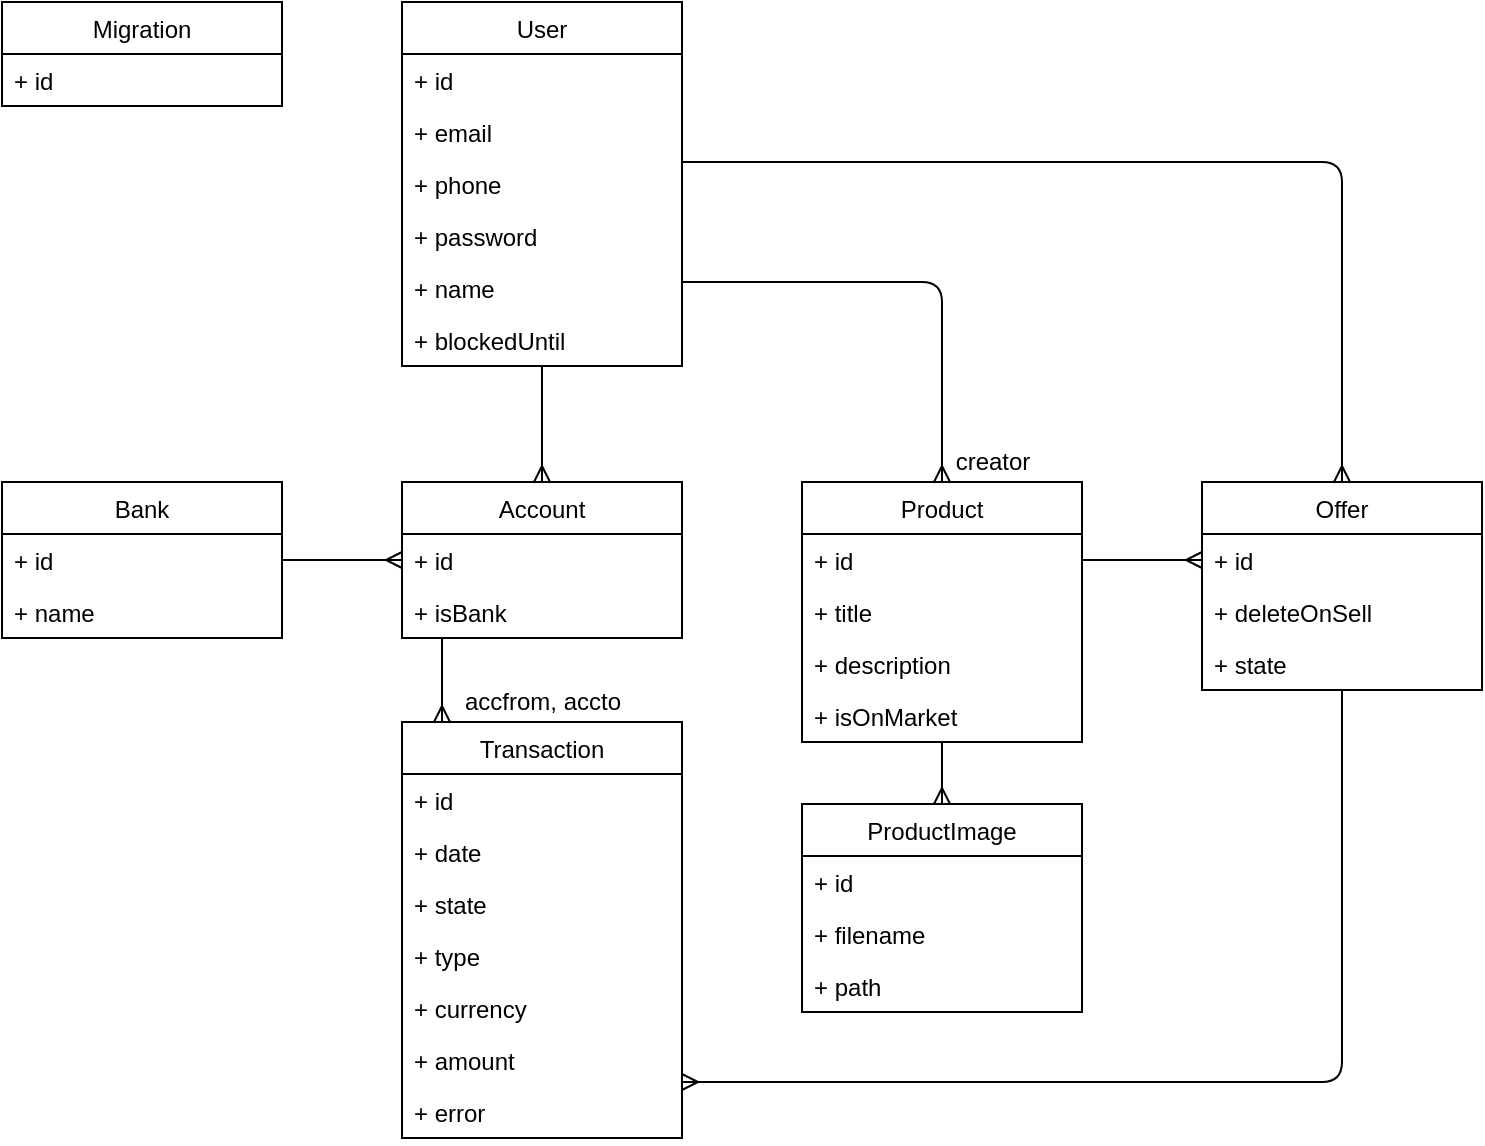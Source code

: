 <mxfile version="17.0.0" type="device" pages="2"><diagram id="550M9CQdz-ILVhQo1HsQ" name="Page-1"><mxGraphModel dx="781" dy="508" grid="1" gridSize="10" guides="1" tooltips="1" connect="1" arrows="1" fold="1" page="1" pageScale="1" pageWidth="827" pageHeight="1169" math="0" shadow="0"><root><mxCell id="0"/><mxCell id="1" parent="0"/><mxCell id="YH0-2pjDqz03n6fr7L3i-1" value="Product" style="swimlane;fontStyle=0;childLayout=stackLayout;horizontal=1;startSize=26;fillColor=none;horizontalStack=0;resizeParent=1;resizeParentMax=0;resizeLast=0;collapsible=1;marginBottom=0;" parent="1" vertex="1"><mxGeometry x="600" y="320" width="140" height="130" as="geometry"/></mxCell><mxCell id="YH0-2pjDqz03n6fr7L3i-2" value="+ id" style="text;strokeColor=none;fillColor=none;align=left;verticalAlign=top;spacingLeft=4;spacingRight=4;overflow=hidden;rotatable=0;points=[[0,0.5],[1,0.5]];portConstraint=eastwest;" parent="YH0-2pjDqz03n6fr7L3i-1" vertex="1"><mxGeometry y="26" width="140" height="26" as="geometry"/></mxCell><mxCell id="YH0-2pjDqz03n6fr7L3i-3" value="+ title" style="text;strokeColor=none;fillColor=none;align=left;verticalAlign=top;spacingLeft=4;spacingRight=4;overflow=hidden;rotatable=0;points=[[0,0.5],[1,0.5]];portConstraint=eastwest;" parent="YH0-2pjDqz03n6fr7L3i-1" vertex="1"><mxGeometry y="52" width="140" height="26" as="geometry"/></mxCell><mxCell id="YH0-2pjDqz03n6fr7L3i-71" value="+ description" style="text;strokeColor=none;fillColor=none;align=left;verticalAlign=top;spacingLeft=4;spacingRight=4;overflow=hidden;rotatable=0;points=[[0,0.5],[1,0.5]];portConstraint=eastwest;" parent="YH0-2pjDqz03n6fr7L3i-1" vertex="1"><mxGeometry y="78" width="140" height="26" as="geometry"/></mxCell><mxCell id="YH0-2pjDqz03n6fr7L3i-4" value="+ isOnMarket" style="text;strokeColor=none;fillColor=none;align=left;verticalAlign=top;spacingLeft=4;spacingRight=4;overflow=hidden;rotatable=0;points=[[0,0.5],[1,0.5]];portConstraint=eastwest;" parent="YH0-2pjDqz03n6fr7L3i-1" vertex="1"><mxGeometry y="104" width="140" height="26" as="geometry"/></mxCell><mxCell id="YH0-2pjDqz03n6fr7L3i-61" style="edgeStyle=orthogonalEdgeStyle;rounded=1;orthogonalLoop=1;jettySize=auto;html=1;startArrow=ERmany;startFill=0;endArrow=none;endFill=0;" parent="1" source="YH0-2pjDqz03n6fr7L3i-5" target="YH0-2pjDqz03n6fr7L3i-1" edge="1"><mxGeometry relative="1" as="geometry"><Array as="points"><mxPoint x="750" y="359"/><mxPoint x="750" y="359"/></Array></mxGeometry></mxCell><mxCell id="YH0-2pjDqz03n6fr7L3i-63" style="edgeStyle=orthogonalEdgeStyle;rounded=1;orthogonalLoop=1;jettySize=auto;html=1;startArrow=ERmany;startFill=0;endArrow=none;endFill=0;" parent="1" source="YH0-2pjDqz03n6fr7L3i-5" target="YH0-2pjDqz03n6fr7L3i-9" edge="1"><mxGeometry relative="1" as="geometry"><Array as="points"><mxPoint x="870" y="160"/></Array></mxGeometry></mxCell><mxCell id="YH0-2pjDqz03n6fr7L3i-5" value="Offer" style="swimlane;fontStyle=0;childLayout=stackLayout;horizontal=1;startSize=26;fillColor=none;horizontalStack=0;resizeParent=1;resizeParentMax=0;resizeLast=0;collapsible=1;marginBottom=0;" parent="1" vertex="1"><mxGeometry x="800" y="320" width="140" height="104" as="geometry"/></mxCell><mxCell id="YH0-2pjDqz03n6fr7L3i-6" value="+ id" style="text;strokeColor=none;fillColor=none;align=left;verticalAlign=top;spacingLeft=4;spacingRight=4;overflow=hidden;rotatable=0;points=[[0,0.5],[1,0.5]];portConstraint=eastwest;" parent="YH0-2pjDqz03n6fr7L3i-5" vertex="1"><mxGeometry y="26" width="140" height="26" as="geometry"/></mxCell><mxCell id="YH0-2pjDqz03n6fr7L3i-76" value="+ deleteOnSell" style="text;strokeColor=none;fillColor=none;align=left;verticalAlign=top;spacingLeft=4;spacingRight=4;overflow=hidden;rotatable=0;points=[[0,0.5],[1,0.5]];portConstraint=eastwest;" parent="YH0-2pjDqz03n6fr7L3i-5" vertex="1"><mxGeometry y="52" width="140" height="26" as="geometry"/></mxCell><mxCell id="y79oge7ptZ7Mu0iJebve-1" value="+ state" style="text;strokeColor=none;fillColor=none;align=left;verticalAlign=top;spacingLeft=4;spacingRight=4;overflow=hidden;rotatable=0;points=[[0,0.5],[1,0.5]];portConstraint=eastwest;" parent="YH0-2pjDqz03n6fr7L3i-5" vertex="1"><mxGeometry y="78" width="140" height="26" as="geometry"/></mxCell><mxCell id="YH0-2pjDqz03n6fr7L3i-9" value="User" style="swimlane;fontStyle=0;childLayout=stackLayout;horizontal=1;startSize=26;fillColor=none;horizontalStack=0;resizeParent=1;resizeParentMax=0;resizeLast=0;collapsible=1;marginBottom=0;" parent="1" vertex="1"><mxGeometry x="400" y="80" width="140" height="182" as="geometry"/></mxCell><mxCell id="YH0-2pjDqz03n6fr7L3i-10" value="+ id" style="text;strokeColor=none;fillColor=none;align=left;verticalAlign=top;spacingLeft=4;spacingRight=4;overflow=hidden;rotatable=0;points=[[0,0.5],[1,0.5]];portConstraint=eastwest;" parent="YH0-2pjDqz03n6fr7L3i-9" vertex="1"><mxGeometry y="26" width="140" height="26" as="geometry"/></mxCell><mxCell id="YH0-2pjDqz03n6fr7L3i-11" value="+ email" style="text;strokeColor=none;fillColor=none;align=left;verticalAlign=top;spacingLeft=4;spacingRight=4;overflow=hidden;rotatable=0;points=[[0,0.5],[1,0.5]];portConstraint=eastwest;" parent="YH0-2pjDqz03n6fr7L3i-9" vertex="1"><mxGeometry y="52" width="140" height="26" as="geometry"/></mxCell><mxCell id="YH0-2pjDqz03n6fr7L3i-29" value="+ phone" style="text;strokeColor=none;fillColor=none;align=left;verticalAlign=top;spacingLeft=4;spacingRight=4;overflow=hidden;rotatable=0;points=[[0,0.5],[1,0.5]];portConstraint=eastwest;" parent="YH0-2pjDqz03n6fr7L3i-9" vertex="1"><mxGeometry y="78" width="140" height="26" as="geometry"/></mxCell><mxCell id="YH0-2pjDqz03n6fr7L3i-12" value="+ password" style="text;strokeColor=none;fillColor=none;align=left;verticalAlign=top;spacingLeft=4;spacingRight=4;overflow=hidden;rotatable=0;points=[[0,0.5],[1,0.5]];portConstraint=eastwest;" parent="YH0-2pjDqz03n6fr7L3i-9" vertex="1"><mxGeometry y="104" width="140" height="26" as="geometry"/></mxCell><mxCell id="YH0-2pjDqz03n6fr7L3i-31" value="+ name" style="text;strokeColor=none;fillColor=none;align=left;verticalAlign=top;spacingLeft=4;spacingRight=4;overflow=hidden;rotatable=0;points=[[0,0.5],[1,0.5]];portConstraint=eastwest;" parent="YH0-2pjDqz03n6fr7L3i-9" vertex="1"><mxGeometry y="130" width="140" height="26" as="geometry"/></mxCell><mxCell id="YH0-2pjDqz03n6fr7L3i-39" value="+ blockedUntil" style="text;strokeColor=none;fillColor=none;align=left;verticalAlign=top;spacingLeft=4;spacingRight=4;overflow=hidden;rotatable=0;points=[[0,0.5],[1,0.5]];portConstraint=eastwest;" parent="YH0-2pjDqz03n6fr7L3i-9" vertex="1"><mxGeometry y="156" width="140" height="26" as="geometry"/></mxCell><mxCell id="YH0-2pjDqz03n6fr7L3i-67" style="edgeStyle=orthogonalEdgeStyle;rounded=1;orthogonalLoop=1;jettySize=auto;html=1;startArrow=ERmany;startFill=0;endArrow=none;endFill=0;" parent="1" source="YH0-2pjDqz03n6fr7L3i-17" target="YH0-2pjDqz03n6fr7L3i-40" edge="1"><mxGeometry relative="1" as="geometry"><Array as="points"><mxPoint x="420" y="420"/><mxPoint x="420" y="420"/></Array></mxGeometry></mxCell><mxCell id="YH0-2pjDqz03n6fr7L3i-17" value="Transaction" style="swimlane;fontStyle=0;childLayout=stackLayout;horizontal=1;startSize=26;fillColor=none;horizontalStack=0;resizeParent=1;resizeParentMax=0;resizeLast=0;collapsible=1;marginBottom=0;" parent="1" vertex="1"><mxGeometry x="400" y="440" width="140" height="208" as="geometry"/></mxCell><mxCell id="YH0-2pjDqz03n6fr7L3i-18" value="+ id" style="text;strokeColor=none;fillColor=none;align=left;verticalAlign=top;spacingLeft=4;spacingRight=4;overflow=hidden;rotatable=0;points=[[0,0.5],[1,0.5]];portConstraint=eastwest;" parent="YH0-2pjDqz03n6fr7L3i-17" vertex="1"><mxGeometry y="26" width="140" height="26" as="geometry"/></mxCell><mxCell id="YH0-2pjDqz03n6fr7L3i-19" value="+ date" style="text;strokeColor=none;fillColor=none;align=left;verticalAlign=top;spacingLeft=4;spacingRight=4;overflow=hidden;rotatable=0;points=[[0,0.5],[1,0.5]];portConstraint=eastwest;" parent="YH0-2pjDqz03n6fr7L3i-17" vertex="1"><mxGeometry y="52" width="140" height="26" as="geometry"/></mxCell><mxCell id="YH0-2pjDqz03n6fr7L3i-20" value="+ state" style="text;strokeColor=none;fillColor=none;align=left;verticalAlign=top;spacingLeft=4;spacingRight=4;overflow=hidden;rotatable=0;points=[[0,0.5],[1,0.5]];portConstraint=eastwest;" parent="YH0-2pjDqz03n6fr7L3i-17" vertex="1"><mxGeometry y="78" width="140" height="26" as="geometry"/></mxCell><mxCell id="YH0-2pjDqz03n6fr7L3i-73" value="+ type" style="text;strokeColor=none;fillColor=none;align=left;verticalAlign=top;spacingLeft=4;spacingRight=4;overflow=hidden;rotatable=0;points=[[0,0.5],[1,0.5]];portConstraint=eastwest;" parent="YH0-2pjDqz03n6fr7L3i-17" vertex="1"><mxGeometry y="104" width="140" height="26" as="geometry"/></mxCell><mxCell id="YH0-2pjDqz03n6fr7L3i-65" value="+ currency" style="text;strokeColor=none;fillColor=none;align=left;verticalAlign=top;spacingLeft=4;spacingRight=4;overflow=hidden;rotatable=0;points=[[0,0.5],[1,0.5]];portConstraint=eastwest;" parent="YH0-2pjDqz03n6fr7L3i-17" vertex="1"><mxGeometry y="130" width="140" height="26" as="geometry"/></mxCell><mxCell id="YH0-2pjDqz03n6fr7L3i-66" value="+ amount" style="text;strokeColor=none;fillColor=none;align=left;verticalAlign=top;spacingLeft=4;spacingRight=4;overflow=hidden;rotatable=0;points=[[0,0.5],[1,0.5]];portConstraint=eastwest;" parent="YH0-2pjDqz03n6fr7L3i-17" vertex="1"><mxGeometry y="156" width="140" height="26" as="geometry"/></mxCell><mxCell id="YH0-2pjDqz03n6fr7L3i-74" value="+ error" style="text;strokeColor=none;fillColor=none;align=left;verticalAlign=top;spacingLeft=4;spacingRight=4;overflow=hidden;rotatable=0;points=[[0,0.5],[1,0.5]];portConstraint=eastwest;" parent="YH0-2pjDqz03n6fr7L3i-17" vertex="1"><mxGeometry y="182" width="140" height="26" as="geometry"/></mxCell><mxCell id="YH0-2pjDqz03n6fr7L3i-25" value="Migration" style="swimlane;fontStyle=0;childLayout=stackLayout;horizontal=1;startSize=26;fillColor=none;horizontalStack=0;resizeParent=1;resizeParentMax=0;resizeLast=0;collapsible=1;marginBottom=0;" parent="1" vertex="1"><mxGeometry x="200" y="80" width="140" height="52" as="geometry"/></mxCell><mxCell id="YH0-2pjDqz03n6fr7L3i-26" value="+ id" style="text;strokeColor=none;fillColor=none;align=left;verticalAlign=top;spacingLeft=4;spacingRight=4;overflow=hidden;rotatable=0;points=[[0,0.5],[1,0.5]];portConstraint=eastwest;" parent="YH0-2pjDqz03n6fr7L3i-25" vertex="1"><mxGeometry y="26" width="140" height="26" as="geometry"/></mxCell><mxCell id="YH0-2pjDqz03n6fr7L3i-51" style="edgeStyle=none;rounded=0;orthogonalLoop=1;jettySize=auto;html=1;startArrow=ERmany;startFill=0;endArrow=none;endFill=0;" parent="1" source="YH0-2pjDqz03n6fr7L3i-40" target="YH0-2pjDqz03n6fr7L3i-9" edge="1"><mxGeometry relative="1" as="geometry"/></mxCell><mxCell id="YH0-2pjDqz03n6fr7L3i-40" value="Account" style="swimlane;fontStyle=0;childLayout=stackLayout;horizontal=1;startSize=26;fillColor=none;horizontalStack=0;resizeParent=1;resizeParentMax=0;resizeLast=0;collapsible=1;marginBottom=0;" parent="1" vertex="1"><mxGeometry x="400" y="320" width="140" height="78" as="geometry"/></mxCell><mxCell id="YH0-2pjDqz03n6fr7L3i-41" value="+ id" style="text;strokeColor=none;fillColor=none;align=left;verticalAlign=top;spacingLeft=4;spacingRight=4;overflow=hidden;rotatable=0;points=[[0,0.5],[1,0.5]];portConstraint=eastwest;" parent="YH0-2pjDqz03n6fr7L3i-40" vertex="1"><mxGeometry y="26" width="140" height="26" as="geometry"/></mxCell><mxCell id="YH0-2pjDqz03n6fr7L3i-68" value="+ isBank" style="text;strokeColor=none;fillColor=none;align=left;verticalAlign=top;spacingLeft=4;spacingRight=4;overflow=hidden;rotatable=0;points=[[0,0.5],[1,0.5]];portConstraint=eastwest;" parent="YH0-2pjDqz03n6fr7L3i-40" vertex="1"><mxGeometry y="52" width="140" height="26" as="geometry"/></mxCell><mxCell id="YH0-2pjDqz03n6fr7L3i-44" value="Bank" style="swimlane;fontStyle=0;childLayout=stackLayout;horizontal=1;startSize=26;fillColor=none;horizontalStack=0;resizeParent=1;resizeParentMax=0;resizeLast=0;collapsible=1;marginBottom=0;" parent="1" vertex="1"><mxGeometry x="200" y="320" width="140" height="78" as="geometry"/></mxCell><mxCell id="YH0-2pjDqz03n6fr7L3i-46" value="+ id" style="text;strokeColor=none;fillColor=none;align=left;verticalAlign=top;spacingLeft=4;spacingRight=4;overflow=hidden;rotatable=0;points=[[0,0.5],[1,0.5]];portConstraint=eastwest;" parent="YH0-2pjDqz03n6fr7L3i-44" vertex="1"><mxGeometry y="26" width="140" height="26" as="geometry"/></mxCell><mxCell id="YH0-2pjDqz03n6fr7L3i-49" value="+ name" style="text;strokeColor=none;fillColor=none;align=left;verticalAlign=top;spacingLeft=4;spacingRight=4;overflow=hidden;rotatable=0;points=[[0,0.5],[1,0.5]];portConstraint=eastwest;" parent="YH0-2pjDqz03n6fr7L3i-44" vertex="1"><mxGeometry y="52" width="140" height="26" as="geometry"/></mxCell><mxCell id="YH0-2pjDqz03n6fr7L3i-50" style="edgeStyle=none;rounded=0;orthogonalLoop=1;jettySize=auto;html=1;entryX=1;entryY=0.5;entryDx=0;entryDy=0;endArrow=none;endFill=0;startArrow=ERmany;startFill=0;" parent="1" source="YH0-2pjDqz03n6fr7L3i-41" target="YH0-2pjDqz03n6fr7L3i-46" edge="1"><mxGeometry relative="1" as="geometry"/></mxCell><mxCell id="YH0-2pjDqz03n6fr7L3i-52" style="edgeStyle=orthogonalEdgeStyle;rounded=1;orthogonalLoop=1;jettySize=auto;html=1;startArrow=none;startFill=0;endArrow=ERmany;endFill=0;" parent="1" source="YH0-2pjDqz03n6fr7L3i-9" target="YH0-2pjDqz03n6fr7L3i-1" edge="1"><mxGeometry relative="1" as="geometry"><mxPoint x="560" y="191" as="sourcePoint"/><Array as="points"><mxPoint x="670" y="220"/></Array></mxGeometry></mxCell><mxCell id="YH0-2pjDqz03n6fr7L3i-59" style="edgeStyle=orthogonalEdgeStyle;rounded=1;orthogonalLoop=1;jettySize=auto;html=1;startArrow=ERmany;startFill=0;endArrow=none;endFill=0;" parent="1" source="YH0-2pjDqz03n6fr7L3i-53" target="YH0-2pjDqz03n6fr7L3i-1" edge="1"><mxGeometry relative="1" as="geometry"/></mxCell><mxCell id="YH0-2pjDqz03n6fr7L3i-53" value="ProductImage" style="swimlane;fontStyle=0;childLayout=stackLayout;horizontal=1;startSize=26;fillColor=none;horizontalStack=0;resizeParent=1;resizeParentMax=0;resizeLast=0;collapsible=1;marginBottom=0;" parent="1" vertex="1"><mxGeometry x="600" y="481" width="140" height="104" as="geometry"/></mxCell><mxCell id="YH0-2pjDqz03n6fr7L3i-54" value="+ id" style="text;strokeColor=none;fillColor=none;align=left;verticalAlign=top;spacingLeft=4;spacingRight=4;overflow=hidden;rotatable=0;points=[[0,0.5],[1,0.5]];portConstraint=eastwest;" parent="YH0-2pjDqz03n6fr7L3i-53" vertex="1"><mxGeometry y="26" width="140" height="26" as="geometry"/></mxCell><mxCell id="YH0-2pjDqz03n6fr7L3i-55" value="+ filename" style="text;strokeColor=none;fillColor=none;align=left;verticalAlign=top;spacingLeft=4;spacingRight=4;overflow=hidden;rotatable=0;points=[[0,0.5],[1,0.5]];portConstraint=eastwest;" parent="YH0-2pjDqz03n6fr7L3i-53" vertex="1"><mxGeometry y="52" width="140" height="26" as="geometry"/></mxCell><mxCell id="YH0-2pjDqz03n6fr7L3i-56" value="+ path" style="text;strokeColor=none;fillColor=none;align=left;verticalAlign=top;spacingLeft=4;spacingRight=4;overflow=hidden;rotatable=0;points=[[0,0.5],[1,0.5]];portConstraint=eastwest;" parent="YH0-2pjDqz03n6fr7L3i-53" vertex="1"><mxGeometry y="78" width="140" height="26" as="geometry"/></mxCell><mxCell id="YH0-2pjDqz03n6fr7L3i-60" value="creator" style="text;html=1;align=center;verticalAlign=middle;resizable=0;points=[];autosize=1;strokeColor=none;fillColor=none;" parent="1" vertex="1"><mxGeometry x="670" y="300" width="50" height="20" as="geometry"/></mxCell><mxCell id="YH0-2pjDqz03n6fr7L3i-69" value="accfrom, accto" style="text;html=1;align=center;verticalAlign=middle;resizable=0;points=[];autosize=1;strokeColor=none;fillColor=none;" parent="1" vertex="1"><mxGeometry x="425" y="420" width="90" height="20" as="geometry"/></mxCell><mxCell id="YH0-2pjDqz03n6fr7L3i-75" style="edgeStyle=orthogonalEdgeStyle;rounded=1;orthogonalLoop=1;jettySize=auto;html=1;startArrow=ERmany;startFill=0;endArrow=none;endFill=0;" parent="1" source="YH0-2pjDqz03n6fr7L3i-17" target="YH0-2pjDqz03n6fr7L3i-5" edge="1"><mxGeometry relative="1" as="geometry"><Array as="points"><mxPoint x="870" y="620"/></Array></mxGeometry></mxCell></root></mxGraphModel></diagram><diagram id="ImJMM_0NL10hEniIlU2r" name="Page-2"><mxGraphModel dx="781" dy="508" grid="1" gridSize="10" guides="1" tooltips="1" connect="1" arrows="1" fold="1" page="1" pageScale="1" pageWidth="827" pageHeight="1169" math="0" shadow="0"><root><mxCell id="p0uZZ-JHzFVffbGIfrID-0"/><mxCell id="p0uZZ-JHzFVffbGIfrID-1" parent="p0uZZ-JHzFVffbGIfrID-0"/><mxCell id="p0uZZ-JHzFVffbGIfrID-2" value="Transaction" style="text;html=1;align=center;verticalAlign=middle;resizable=0;points=[];autosize=1;strokeColor=none;fillColor=none;" parent="p0uZZ-JHzFVffbGIfrID-1" vertex="1"><mxGeometry x="210" y="130" width="80" height="20" as="geometry"/></mxCell><mxCell id="p0uZZ-JHzFVffbGIfrID-3" value="Offer&lt;br&gt;" style="text;html=1;align=center;verticalAlign=middle;resizable=0;points=[];autosize=1;strokeColor=none;fillColor=none;" parent="p0uZZ-JHzFVffbGIfrID-1" vertex="1"><mxGeometry x="340" y="390" width="40" height="20" as="geometry"/></mxCell><mxCell id="p0uZZ-JHzFVffbGIfrID-11" style="edgeStyle=none;rounded=0;orthogonalLoop=1;jettySize=auto;html=1;" parent="p0uZZ-JHzFVffbGIfrID-1" source="p0uZZ-JHzFVffbGIfrID-4" target="p0uZZ-JHzFVffbGIfrID-6" edge="1"><mxGeometry relative="1" as="geometry"/></mxCell><mxCell id="p0uZZ-JHzFVffbGIfrID-12" style="edgeStyle=none;rounded=0;orthogonalLoop=1;jettySize=auto;html=1;entryX=0.5;entryY=0;entryDx=0;entryDy=0;" parent="p0uZZ-JHzFVffbGIfrID-1" source="p0uZZ-JHzFVffbGIfrID-4" target="p0uZZ-JHzFVffbGIfrID-5" edge="1"><mxGeometry relative="1" as="geometry"/></mxCell><mxCell id="p0uZZ-JHzFVffbGIfrID-4" value="Created" style="html=1;" parent="p0uZZ-JHzFVffbGIfrID-1" vertex="1"><mxGeometry x="10" y="180" width="110" height="50" as="geometry"/></mxCell><mxCell id="p0uZZ-JHzFVffbGIfrID-5" value="Cancelled" style="html=1;" parent="p0uZZ-JHzFVffbGIfrID-1" vertex="1"><mxGeometry x="10" y="280" width="110" height="50" as="geometry"/></mxCell><mxCell id="p0uZZ-JHzFVffbGIfrID-13" style="edgeStyle=none;rounded=0;orthogonalLoop=1;jettySize=auto;html=1;entryX=0.75;entryY=0;entryDx=0;entryDy=0;exitX=0.75;exitY=1;exitDx=0;exitDy=0;" parent="p0uZZ-JHzFVffbGIfrID-1" source="p0uZZ-JHzFVffbGIfrID-6" target="p0uZZ-JHzFVffbGIfrID-8" edge="1"><mxGeometry relative="1" as="geometry"/></mxCell><mxCell id="p0uZZ-JHzFVffbGIfrID-15" style="edgeStyle=none;rounded=0;orthogonalLoop=1;jettySize=auto;html=1;" parent="p0uZZ-JHzFVffbGIfrID-1" source="p0uZZ-JHzFVffbGIfrID-6" target="p0uZZ-JHzFVffbGIfrID-7" edge="1"><mxGeometry relative="1" as="geometry"/></mxCell><mxCell id="p0uZZ-JHzFVffbGIfrID-6" value="Processing" style="html=1;" parent="p0uZZ-JHzFVffbGIfrID-1" vertex="1"><mxGeometry x="190" y="180" width="110" height="50" as="geometry"/></mxCell><mxCell id="p0uZZ-JHzFVffbGIfrID-7" value="Succeeded" style="html=1;" parent="p0uZZ-JHzFVffbGIfrID-1" vertex="1"><mxGeometry x="370" y="180" width="110" height="50" as="geometry"/></mxCell><mxCell id="p0uZZ-JHzFVffbGIfrID-14" style="edgeStyle=none;rounded=0;orthogonalLoop=1;jettySize=auto;html=1;exitX=0.25;exitY=0;exitDx=0;exitDy=0;entryX=0.25;entryY=1;entryDx=0;entryDy=0;" parent="p0uZZ-JHzFVffbGIfrID-1" source="p0uZZ-JHzFVffbGIfrID-8" target="p0uZZ-JHzFVffbGIfrID-6" edge="1"><mxGeometry relative="1" as="geometry"/></mxCell><mxCell id="p0uZZ-JHzFVffbGIfrID-16" style="edgeStyle=none;rounded=0;orthogonalLoop=1;jettySize=auto;html=1;" parent="p0uZZ-JHzFVffbGIfrID-1" source="p0uZZ-JHzFVffbGIfrID-8" target="p0uZZ-JHzFVffbGIfrID-9" edge="1"><mxGeometry relative="1" as="geometry"/></mxCell><mxCell id="p0uZZ-JHzFVffbGIfrID-8" value="Error" style="html=1;" parent="p0uZZ-JHzFVffbGIfrID-1" vertex="1"><mxGeometry x="190" y="280" width="110" height="50" as="geometry"/></mxCell><mxCell id="p0uZZ-JHzFVffbGIfrID-9" value="Failed" style="html=1;" parent="p0uZZ-JHzFVffbGIfrID-1" vertex="1"><mxGeometry x="370" y="280" width="110" height="50" as="geometry"/></mxCell><mxCell id="p0uZZ-JHzFVffbGIfrID-17" value="sell&lt;br&gt;to consumer" style="text;html=1;align=center;verticalAlign=middle;resizable=0;points=[];autosize=1;strokeColor=none;fillColor=none;" parent="p0uZZ-JHzFVffbGIfrID-1" vertex="1"><mxGeometry x="110" y="170" width="80" height="30" as="geometry"/></mxCell><mxCell id="p0uZZ-JHzFVffbGIfrID-18" value="sell&lt;br&gt;to other" style="text;html=1;align=center;verticalAlign=middle;resizable=0;points=[];autosize=1;strokeColor=none;fillColor=none;" parent="p0uZZ-JHzFVffbGIfrID-1" vertex="1"><mxGeometry x="70" y="240" width="60" height="30" as="geometry"/></mxCell><mxCell id="p0uZZ-JHzFVffbGIfrID-19" value="retry" style="text;html=1;align=center;verticalAlign=middle;resizable=0;points=[];autosize=1;strokeColor=none;fillColor=none;" parent="p0uZZ-JHzFVffbGIfrID-1" vertex="1"><mxGeometry x="170" y="245" width="40" height="20" as="geometry"/></mxCell><mxCell id="p0uZZ-JHzFVffbGIfrID-21" value="bank error" style="text;html=1;align=center;verticalAlign=middle;resizable=0;points=[];autosize=1;strokeColor=none;fillColor=none;" parent="p0uZZ-JHzFVffbGIfrID-1" vertex="1"><mxGeometry x="270" y="250" width="70" height="20" as="geometry"/></mxCell><mxCell id="p0uZZ-JHzFVffbGIfrID-22" value="bank ok" style="text;html=1;align=center;verticalAlign=middle;resizable=0;points=[];autosize=1;strokeColor=none;fillColor=none;" parent="p0uZZ-JHzFVffbGIfrID-1" vertex="1"><mxGeometry x="300" y="180" width="60" height="20" as="geometry"/></mxCell><mxCell id="p0uZZ-JHzFVffbGIfrID-23" value="fail" style="text;html=1;align=center;verticalAlign=middle;resizable=0;points=[];autosize=1;strokeColor=none;fillColor=none;" parent="p0uZZ-JHzFVffbGIfrID-1" vertex="1"><mxGeometry x="315" y="310" width="30" height="20" as="geometry"/></mxCell><mxCell id="p0uZZ-JHzFVffbGIfrID-30" style="edgeStyle=none;rounded=0;orthogonalLoop=1;jettySize=auto;html=1;" parent="p0uZZ-JHzFVffbGIfrID-1" source="p0uZZ-JHzFVffbGIfrID-25" target="p0uZZ-JHzFVffbGIfrID-27" edge="1"><mxGeometry relative="1" as="geometry"/></mxCell><mxCell id="p0uZZ-JHzFVffbGIfrID-34" style="edgeStyle=none;rounded=0;orthogonalLoop=1;jettySize=auto;html=1;" parent="p0uZZ-JHzFVffbGIfrID-1" source="p0uZZ-JHzFVffbGIfrID-25" target="p0uZZ-JHzFVffbGIfrID-33" edge="1"><mxGeometry relative="1" as="geometry"/></mxCell><mxCell id="p0uZZ-JHzFVffbGIfrID-25" value="Created" style="html=1;" parent="p0uZZ-JHzFVffbGIfrID-1" vertex="1"><mxGeometry x="10" y="440" width="110" height="50" as="geometry"/></mxCell><mxCell id="p0uZZ-JHzFVffbGIfrID-31" style="edgeStyle=none;rounded=0;orthogonalLoop=1;jettySize=auto;html=1;" parent="p0uZZ-JHzFVffbGIfrID-1" source="p0uZZ-JHzFVffbGIfrID-27" target="p0uZZ-JHzFVffbGIfrID-28" edge="1"><mxGeometry relative="1" as="geometry"/></mxCell><mxCell id="p0uZZ-JHzFVffbGIfrID-38" style="edgeStyle=none;rounded=0;orthogonalLoop=1;jettySize=auto;html=1;" parent="p0uZZ-JHzFVffbGIfrID-1" source="p0uZZ-JHzFVffbGIfrID-27" target="p0uZZ-JHzFVffbGIfrID-37" edge="1"><mxGeometry relative="1" as="geometry"/></mxCell><mxCell id="p0uZZ-JHzFVffbGIfrID-27" value="Transferring&lt;br&gt;Money" style="html=1;" parent="p0uZZ-JHzFVffbGIfrID-1" vertex="1"><mxGeometry x="195" y="440" width="110" height="50" as="geometry"/></mxCell><mxCell id="p0uZZ-JHzFVffbGIfrID-32" style="edgeStyle=none;rounded=0;orthogonalLoop=1;jettySize=auto;html=1;" parent="p0uZZ-JHzFVffbGIfrID-1" source="p0uZZ-JHzFVffbGIfrID-28" target="p0uZZ-JHzFVffbGIfrID-29" edge="1"><mxGeometry relative="1" as="geometry"/></mxCell><mxCell id="p0uZZ-JHzFVffbGIfrID-40" style="edgeStyle=none;rounded=0;orthogonalLoop=1;jettySize=auto;html=1;" parent="p0uZZ-JHzFVffbGIfrID-1" source="p0uZZ-JHzFVffbGIfrID-28" target="p0uZZ-JHzFVffbGIfrID-39" edge="1"><mxGeometry relative="1" as="geometry"/></mxCell><mxCell id="p0uZZ-JHzFVffbGIfrID-28" value="Transferring&lt;br&gt;Product" style="html=1;" parent="p0uZZ-JHzFVffbGIfrID-1" vertex="1"><mxGeometry x="370" y="440" width="110" height="50" as="geometry"/></mxCell><mxCell id="p0uZZ-JHzFVffbGIfrID-29" value="Succeeded" style="html=1;" parent="p0uZZ-JHzFVffbGIfrID-1" vertex="1"><mxGeometry x="550" y="440" width="110" height="50" as="geometry"/></mxCell><mxCell id="p0uZZ-JHzFVffbGIfrID-33" value="Cancelled" style="html=1;" parent="p0uZZ-JHzFVffbGIfrID-1" vertex="1"><mxGeometry x="10" y="535" width="110" height="50" as="geometry"/></mxCell><mxCell id="p0uZZ-JHzFVffbGIfrID-35" value="sell&lt;br&gt;to other" style="text;html=1;align=center;verticalAlign=middle;resizable=0;points=[];autosize=1;strokeColor=none;fillColor=none;" parent="p0uZZ-JHzFVffbGIfrID-1" vertex="1"><mxGeometry x="60" y="500" width="60" height="30" as="geometry"/></mxCell><mxCell id="p0uZZ-JHzFVffbGIfrID-36" value="sell&lt;br&gt;to consumer" style="text;html=1;align=center;verticalAlign=middle;resizable=0;points=[];autosize=1;strokeColor=none;fillColor=none;" parent="p0uZZ-JHzFVffbGIfrID-1" vertex="1"><mxGeometry x="115" y="430" width="80" height="30" as="geometry"/></mxCell><mxCell id="p0uZZ-JHzFVffbGIfrID-44" style="edgeStyle=none;rounded=0;orthogonalLoop=1;jettySize=auto;html=1;entryX=0.25;entryY=1;entryDx=0;entryDy=0;" parent="p0uZZ-JHzFVffbGIfrID-1" source="p0uZZ-JHzFVffbGIfrID-37" target="p0uZZ-JHzFVffbGIfrID-28" edge="1"><mxGeometry relative="1" as="geometry"/></mxCell><mxCell id="p0uZZ-JHzFVffbGIfrID-37" value="Transfer&lt;br&gt;Money Failed" style="html=1;" parent="p0uZZ-JHzFVffbGIfrID-1" vertex="1"><mxGeometry x="195" y="535" width="110" height="50" as="geometry"/></mxCell><mxCell id="p0uZZ-JHzFVffbGIfrID-45" style="edgeStyle=none;rounded=0;orthogonalLoop=1;jettySize=auto;html=1;" parent="p0uZZ-JHzFVffbGIfrID-1" source="p0uZZ-JHzFVffbGIfrID-39" target="p0uZZ-JHzFVffbGIfrID-29" edge="1"><mxGeometry relative="1" as="geometry"/></mxCell><mxCell id="p0uZZ-JHzFVffbGIfrID-48" style="edgeStyle=none;rounded=0;orthogonalLoop=1;jettySize=auto;html=1;" parent="p0uZZ-JHzFVffbGIfrID-1" source="p0uZZ-JHzFVffbGIfrID-39" target="p0uZZ-JHzFVffbGIfrID-47" edge="1"><mxGeometry relative="1" as="geometry"/></mxCell><mxCell id="p0uZZ-JHzFVffbGIfrID-39" value="Transfer&lt;br&gt;Product Failed" style="html=1;" parent="p0uZZ-JHzFVffbGIfrID-1" vertex="1"><mxGeometry x="370" y="535" width="110" height="50" as="geometry"/></mxCell><mxCell id="p0uZZ-JHzFVffbGIfrID-50" style="edgeStyle=none;rounded=0;orthogonalLoop=1;jettySize=auto;html=1;" parent="p0uZZ-JHzFVffbGIfrID-1" source="p0uZZ-JHzFVffbGIfrID-47" target="p0uZZ-JHzFVffbGIfrID-49" edge="1"><mxGeometry relative="1" as="geometry"/></mxCell><mxCell id="p0uZZ-JHzFVffbGIfrID-52" style="edgeStyle=none;rounded=0;orthogonalLoop=1;jettySize=auto;html=1;" parent="p0uZZ-JHzFVffbGIfrID-1" source="p0uZZ-JHzFVffbGIfrID-47" target="p0uZZ-JHzFVffbGIfrID-51" edge="1"><mxGeometry relative="1" as="geometry"/></mxCell><mxCell id="p0uZZ-JHzFVffbGIfrID-47" value="Returning Money" style="html=1;" parent="p0uZZ-JHzFVffbGIfrID-1" vertex="1"><mxGeometry x="370" y="630" width="110" height="50" as="geometry"/></mxCell><mxCell id="p0uZZ-JHzFVffbGIfrID-49" value="Money Returned" style="html=1;" parent="p0uZZ-JHzFVffbGIfrID-1" vertex="1"><mxGeometry x="370" y="720" width="110" height="50" as="geometry"/></mxCell><mxCell id="p0uZZ-JHzFVffbGIfrID-53" style="edgeStyle=none;rounded=0;orthogonalLoop=1;jettySize=auto;html=1;" parent="p0uZZ-JHzFVffbGIfrID-1" source="p0uZZ-JHzFVffbGIfrID-51" target="p0uZZ-JHzFVffbGIfrID-29" edge="1"><mxGeometry relative="1" as="geometry"/></mxCell><mxCell id="p0uZZ-JHzFVffbGIfrID-54" style="edgeStyle=none;rounded=0;orthogonalLoop=1;jettySize=auto;html=1;" parent="p0uZZ-JHzFVffbGIfrID-1" source="p0uZZ-JHzFVffbGIfrID-51" target="p0uZZ-JHzFVffbGIfrID-49" edge="1"><mxGeometry relative="1" as="geometry"/></mxCell><mxCell id="p0uZZ-JHzFVffbGIfrID-51" value="Return&lt;br&gt;Money Failed" style="html=1;" parent="p0uZZ-JHzFVffbGIfrID-1" vertex="1"><mxGeometry x="550" y="630" width="110" height="50" as="geometry"/></mxCell><mxCell id="p0uZZ-JHzFVffbGIfrID-55" value="owner&lt;br&gt;accept" style="text;html=1;align=center;verticalAlign=middle;resizable=0;points=[];autosize=1;strokeColor=none;fillColor=none;" parent="p0uZZ-JHzFVffbGIfrID-1" vertex="1"><mxGeometry x="315" y="435" width="50" height="30" as="geometry"/></mxCell><mxCell id="p0uZZ-JHzFVffbGIfrID-56" value="transferred" style="text;html=1;align=center;verticalAlign=middle;resizable=0;points=[];autosize=1;strokeColor=none;fillColor=none;" parent="p0uZZ-JHzFVffbGIfrID-1" vertex="1"><mxGeometry x="280" y="500" width="70" height="20" as="geometry"/></mxCell><mxCell id="p0uZZ-JHzFVffbGIfrID-57" value="fail" style="text;html=1;align=center;verticalAlign=middle;resizable=0;points=[];autosize=1;strokeColor=none;fillColor=none;" parent="p0uZZ-JHzFVffbGIfrID-1" vertex="1"><mxGeometry x="210" y="505" width="30" height="20" as="geometry"/></mxCell><mxCell id="p0uZZ-JHzFVffbGIfrID-58" value="fail" style="text;html=1;align=center;verticalAlign=middle;resizable=0;points=[];autosize=1;strokeColor=none;fillColor=none;" parent="p0uZZ-JHzFVffbGIfrID-1" vertex="1"><mxGeometry x="390" y="505" width="30" height="20" as="geometry"/></mxCell><mxCell id="p0uZZ-JHzFVffbGIfrID-59" value="fail" style="text;html=1;align=center;verticalAlign=middle;resizable=0;points=[];autosize=1;strokeColor=none;fillColor=none;" parent="p0uZZ-JHzFVffbGIfrID-1" vertex="1"><mxGeometry x="500" y="630" width="30" height="20" as="geometry"/></mxCell><mxCell id="p0uZZ-JHzFVffbGIfrID-60" value="consumer&lt;br&gt;accept" style="text;html=1;align=center;verticalAlign=middle;resizable=0;points=[];autosize=1;strokeColor=none;fillColor=none;" parent="p0uZZ-JHzFVffbGIfrID-1" vertex="1"><mxGeometry x="480" y="435" width="70" height="30" as="geometry"/></mxCell><mxCell id="p0uZZ-JHzFVffbGIfrID-62" value="transferred" style="text;html=1;align=center;verticalAlign=middle;resizable=0;points=[];autosize=1;strokeColor=none;fillColor=none;" parent="p0uZZ-JHzFVffbGIfrID-1" vertex="1"><mxGeometry x="440" y="500" width="70" height="20" as="geometry"/></mxCell><mxCell id="p0uZZ-JHzFVffbGIfrID-64" value="transferred" style="text;html=1;align=center;verticalAlign=middle;resizable=0;points=[];autosize=1;strokeColor=none;fillColor=none;" parent="p0uZZ-JHzFVffbGIfrID-1" vertex="1"><mxGeometry x="530" y="550" width="70" height="20" as="geometry"/></mxCell><mxCell id="p0uZZ-JHzFVffbGIfrID-65" value="return" style="text;html=1;align=center;verticalAlign=middle;resizable=0;points=[];autosize=1;strokeColor=none;fillColor=none;" parent="p0uZZ-JHzFVffbGIfrID-1" vertex="1"><mxGeometry x="370" y="600" width="50" height="20" as="geometry"/></mxCell><mxCell id="p0uZZ-JHzFVffbGIfrID-66" value="consumer&lt;br&gt;accept" style="text;html=1;align=center;verticalAlign=middle;resizable=0;points=[];autosize=1;strokeColor=none;fillColor=none;" parent="p0uZZ-JHzFVffbGIfrID-1" vertex="1"><mxGeometry x="360" y="690" width="70" height="30" as="geometry"/></mxCell><mxCell id="p0uZZ-JHzFVffbGIfrID-67" value="returned" style="text;html=1;align=center;verticalAlign=middle;resizable=0;points=[];autosize=1;strokeColor=none;fillColor=none;" parent="p0uZZ-JHzFVffbGIfrID-1" vertex="1"><mxGeometry x="500" y="700" width="60" height="20" as="geometry"/></mxCell></root></mxGraphModel></diagram></mxfile>
